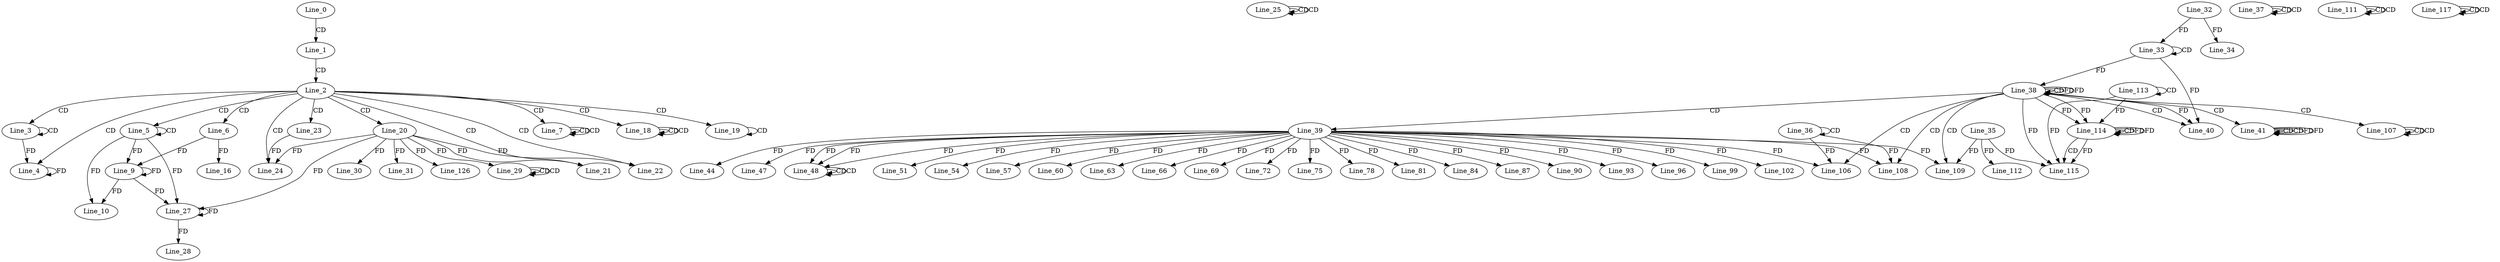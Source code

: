 digraph G {
  Line_0;
  Line_1;
  Line_2;
  Line_3;
  Line_3;
  Line_4;
  Line_4;
  Line_5;
  Line_5;
  Line_6;
  Line_7;
  Line_7;
  Line_7;
  Line_9;
  Line_9;
  Line_10;
  Line_16;
  Line_18;
  Line_18;
  Line_18;
  Line_19;
  Line_19;
  Line_20;
  Line_21;
  Line_22;
  Line_23;
  Line_24;
  Line_25;
  Line_25;
  Line_25;
  Line_27;
  Line_27;
  Line_28;
  Line_29;
  Line_29;
  Line_29;
  Line_29;
  Line_30;
  Line_31;
  Line_31;
  Line_33;
  Line_33;
  Line_32;
  Line_34;
  Line_36;
  Line_36;
  Line_37;
  Line_37;
  Line_37;
  Line_38;
  Line_38;
  Line_38;
  Line_38;
  Line_39;
  Line_40;
  Line_40;
  Line_41;
  Line_41;
  Line_41;
  Line_44;
  Line_47;
  Line_48;
  Line_48;
  Line_48;
  Line_48;
  Line_48;
  Line_51;
  Line_54;
  Line_57;
  Line_60;
  Line_63;
  Line_66;
  Line_69;
  Line_72;
  Line_75;
  Line_78;
  Line_81;
  Line_84;
  Line_87;
  Line_90;
  Line_93;
  Line_96;
  Line_99;
  Line_102;
  Line_106;
  Line_106;
  Line_107;
  Line_107;
  Line_107;
  Line_108;
  Line_108;
  Line_109;
  Line_35;
  Line_111;
  Line_111;
  Line_111;
  Line_112;
  Line_113;
  Line_113;
  Line_114;
  Line_114;
  Line_114;
  Line_114;
  Line_115;
  Line_115;
  Line_115;
  Line_117;
  Line_117;
  Line_117;
  Line_126;
  Line_0 -> Line_1 [ label="CD" ];
  Line_1 -> Line_2 [ label="CD" ];
  Line_2 -> Line_3 [ label="CD" ];
  Line_3 -> Line_3 [ label="CD" ];
  Line_2 -> Line_4 [ label="CD" ];
  Line_3 -> Line_4 [ label="FD" ];
  Line_4 -> Line_4 [ label="FD" ];
  Line_2 -> Line_5 [ label="CD" ];
  Line_5 -> Line_5 [ label="CD" ];
  Line_2 -> Line_6 [ label="CD" ];
  Line_2 -> Line_7 [ label="CD" ];
  Line_7 -> Line_7 [ label="CD" ];
  Line_7 -> Line_7 [ label="CD" ];
  Line_5 -> Line_9 [ label="FD" ];
  Line_9 -> Line_9 [ label="FD" ];
  Line_6 -> Line_9 [ label="FD" ];
  Line_5 -> Line_10 [ label="FD" ];
  Line_9 -> Line_10 [ label="FD" ];
  Line_6 -> Line_16 [ label="FD" ];
  Line_2 -> Line_18 [ label="CD" ];
  Line_18 -> Line_18 [ label="CD" ];
  Line_18 -> Line_18 [ label="CD" ];
  Line_2 -> Line_19 [ label="CD" ];
  Line_19 -> Line_19 [ label="CD" ];
  Line_2 -> Line_20 [ label="CD" ];
  Line_2 -> Line_21 [ label="CD" ];
  Line_20 -> Line_21 [ label="FD" ];
  Line_2 -> Line_22 [ label="CD" ];
  Line_20 -> Line_22 [ label="FD" ];
  Line_2 -> Line_23 [ label="CD" ];
  Line_2 -> Line_24 [ label="CD" ];
  Line_20 -> Line_24 [ label="FD" ];
  Line_23 -> Line_24 [ label="FD" ];
  Line_25 -> Line_25 [ label="CD" ];
  Line_25 -> Line_25 [ label="CD" ];
  Line_5 -> Line_27 [ label="FD" ];
  Line_9 -> Line_27 [ label="FD" ];
  Line_27 -> Line_27 [ label="FD" ];
  Line_20 -> Line_27 [ label="FD" ];
  Line_27 -> Line_28 [ label="FD" ];
  Line_29 -> Line_29 [ label="CD" ];
  Line_29 -> Line_29 [ label="CD" ];
  Line_20 -> Line_29 [ label="FD" ];
  Line_20 -> Line_30 [ label="FD" ];
  Line_20 -> Line_31 [ label="FD" ];
  Line_33 -> Line_33 [ label="CD" ];
  Line_32 -> Line_33 [ label="FD" ];
  Line_32 -> Line_34 [ label="FD" ];
  Line_36 -> Line_36 [ label="CD" ];
  Line_37 -> Line_37 [ label="CD" ];
  Line_37 -> Line_37 [ label="CD" ];
  Line_38 -> Line_38 [ label="CD" ];
  Line_33 -> Line_38 [ label="FD" ];
  Line_38 -> Line_38 [ label="FD" ];
  Line_38 -> Line_39 [ label="CD" ];
  Line_38 -> Line_40 [ label="CD" ];
  Line_33 -> Line_40 [ label="FD" ];
  Line_38 -> Line_40 [ label="FD" ];
  Line_38 -> Line_41 [ label="CD" ];
  Line_41 -> Line_41 [ label="CD" ];
  Line_41 -> Line_41 [ label="CD" ];
  Line_41 -> Line_41 [ label="FD" ];
  Line_39 -> Line_44 [ label="FD" ];
  Line_39 -> Line_47 [ label="FD" ];
  Line_39 -> Line_48 [ label="FD" ];
  Line_48 -> Line_48 [ label="CD" ];
  Line_39 -> Line_48 [ label="FD" ];
  Line_48 -> Line_48 [ label="CD" ];
  Line_39 -> Line_48 [ label="FD" ];
  Line_39 -> Line_51 [ label="FD" ];
  Line_39 -> Line_54 [ label="FD" ];
  Line_39 -> Line_57 [ label="FD" ];
  Line_39 -> Line_60 [ label="FD" ];
  Line_39 -> Line_63 [ label="FD" ];
  Line_39 -> Line_66 [ label="FD" ];
  Line_39 -> Line_69 [ label="FD" ];
  Line_39 -> Line_72 [ label="FD" ];
  Line_39 -> Line_75 [ label="FD" ];
  Line_39 -> Line_78 [ label="FD" ];
  Line_39 -> Line_81 [ label="FD" ];
  Line_39 -> Line_84 [ label="FD" ];
  Line_39 -> Line_87 [ label="FD" ];
  Line_39 -> Line_90 [ label="FD" ];
  Line_39 -> Line_93 [ label="FD" ];
  Line_39 -> Line_96 [ label="FD" ];
  Line_39 -> Line_99 [ label="FD" ];
  Line_39 -> Line_102 [ label="FD" ];
  Line_38 -> Line_106 [ label="CD" ];
  Line_36 -> Line_106 [ label="FD" ];
  Line_39 -> Line_106 [ label="FD" ];
  Line_38 -> Line_107 [ label="CD" ];
  Line_107 -> Line_107 [ label="CD" ];
  Line_107 -> Line_107 [ label="CD" ];
  Line_38 -> Line_108 [ label="CD" ];
  Line_39 -> Line_108 [ label="FD" ];
  Line_36 -> Line_108 [ label="FD" ];
  Line_38 -> Line_109 [ label="CD" ];
  Line_35 -> Line_109 [ label="FD" ];
  Line_39 -> Line_109 [ label="FD" ];
  Line_111 -> Line_111 [ label="CD" ];
  Line_111 -> Line_111 [ label="CD" ];
  Line_35 -> Line_112 [ label="FD" ];
  Line_113 -> Line_113 [ label="CD" ];
  Line_38 -> Line_114 [ label="FD" ];
  Line_113 -> Line_114 [ label="FD" ];
  Line_114 -> Line_114 [ label="CD" ];
  Line_114 -> Line_114 [ label="FD" ];
  Line_38 -> Line_114 [ label="FD" ];
  Line_114 -> Line_115 [ label="CD" ];
  Line_35 -> Line_115 [ label="FD" ];
  Line_114 -> Line_115 [ label="FD" ];
  Line_38 -> Line_115 [ label="FD" ];
  Line_113 -> Line_115 [ label="FD" ];
  Line_117 -> Line_117 [ label="CD" ];
  Line_117 -> Line_117 [ label="CD" ];
  Line_20 -> Line_126 [ label="FD" ];
  Line_38 -> Line_38 [ label="FD" ];
  Line_41 -> Line_41 [ label="FD" ];
  Line_114 -> Line_114 [ label="FD" ];
}
